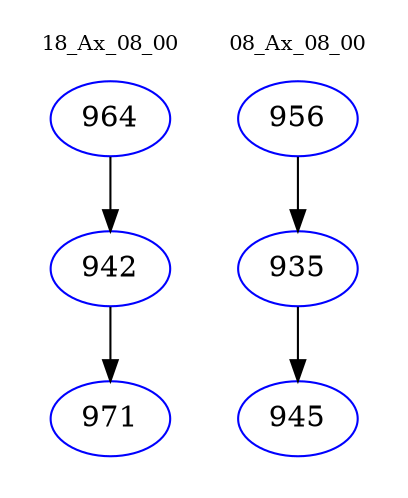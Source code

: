 digraph{
subgraph cluster_0 {
color = white
label = "18_Ax_08_00";
fontsize=10;
T0_964 [label="964", color="blue"]
T0_964 -> T0_942 [color="black"]
T0_942 [label="942", color="blue"]
T0_942 -> T0_971 [color="black"]
T0_971 [label="971", color="blue"]
}
subgraph cluster_1 {
color = white
label = "08_Ax_08_00";
fontsize=10;
T1_956 [label="956", color="blue"]
T1_956 -> T1_935 [color="black"]
T1_935 [label="935", color="blue"]
T1_935 -> T1_945 [color="black"]
T1_945 [label="945", color="blue"]
}
}
